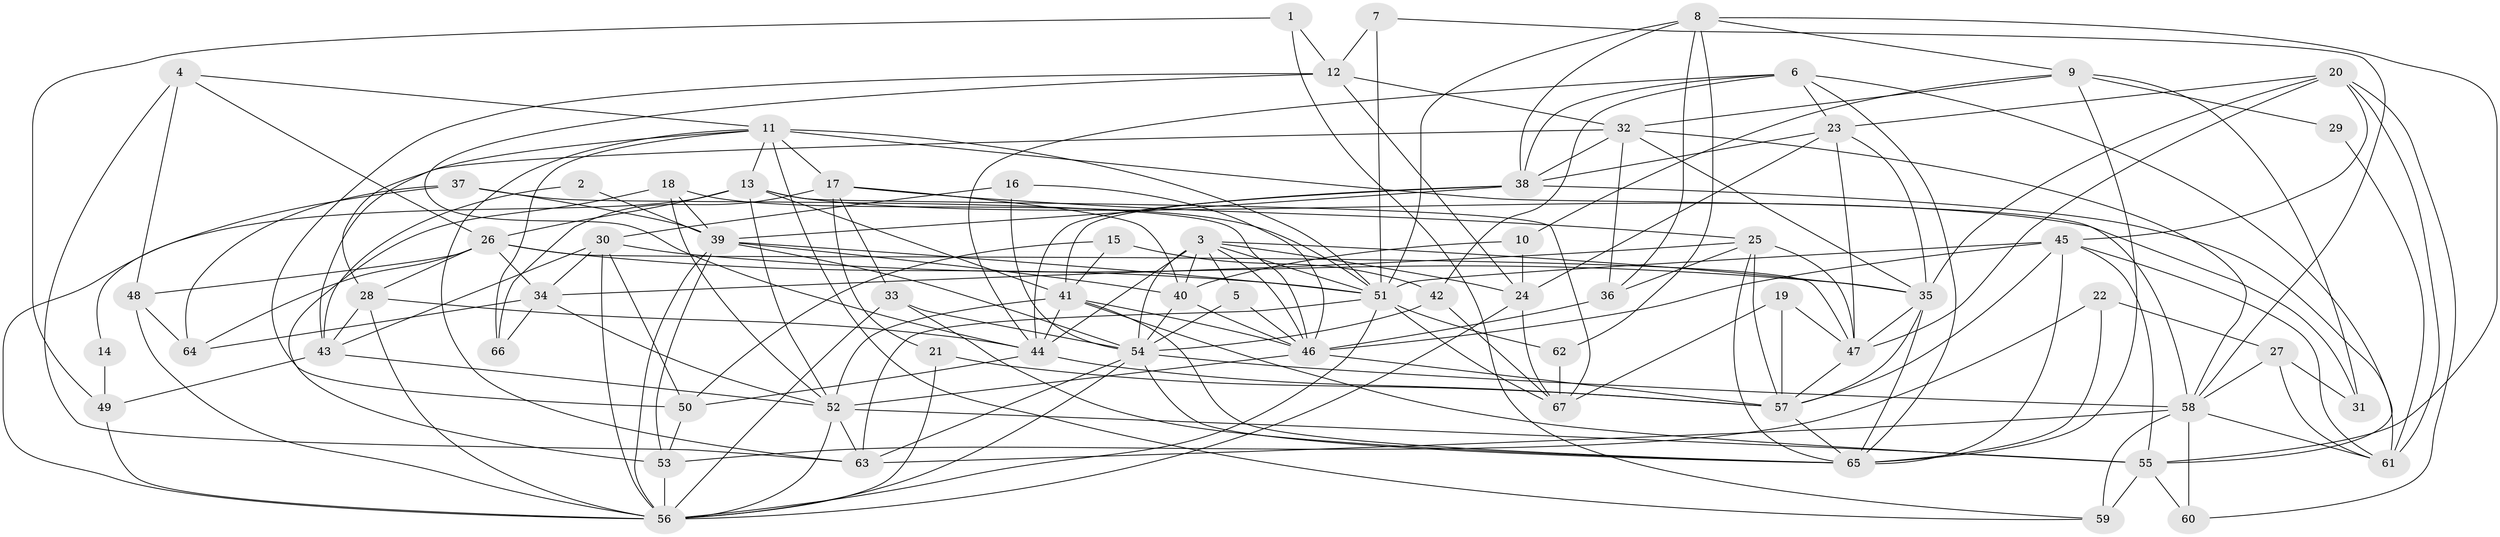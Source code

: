 // original degree distribution, {3: 0.3208955223880597, 5: 0.208955223880597, 4: 0.23134328358208955, 6: 0.04477611940298507, 2: 0.11940298507462686, 7: 0.05223880597014925, 9: 0.014925373134328358, 8: 0.007462686567164179}
// Generated by graph-tools (version 1.1) at 2025/26/03/09/25 03:26:22]
// undirected, 67 vertices, 192 edges
graph export_dot {
graph [start="1"]
  node [color=gray90,style=filled];
  1;
  2;
  3;
  4;
  5;
  6;
  7;
  8;
  9;
  10;
  11;
  12;
  13;
  14;
  15;
  16;
  17;
  18;
  19;
  20;
  21;
  22;
  23;
  24;
  25;
  26;
  27;
  28;
  29;
  30;
  31;
  32;
  33;
  34;
  35;
  36;
  37;
  38;
  39;
  40;
  41;
  42;
  43;
  44;
  45;
  46;
  47;
  48;
  49;
  50;
  51;
  52;
  53;
  54;
  55;
  56;
  57;
  58;
  59;
  60;
  61;
  62;
  63;
  64;
  65;
  66;
  67;
  1 -- 12 [weight=1.0];
  1 -- 49 [weight=1.0];
  1 -- 59 [weight=1.0];
  2 -- 39 [weight=1.0];
  2 -- 43 [weight=1.0];
  3 -- 5 [weight=1.0];
  3 -- 24 [weight=1.0];
  3 -- 35 [weight=1.0];
  3 -- 40 [weight=1.0];
  3 -- 44 [weight=1.0];
  3 -- 46 [weight=1.0];
  3 -- 51 [weight=1.0];
  3 -- 54 [weight=1.0];
  4 -- 11 [weight=1.0];
  4 -- 26 [weight=1.0];
  4 -- 48 [weight=1.0];
  4 -- 63 [weight=1.0];
  5 -- 46 [weight=1.0];
  5 -- 54 [weight=1.0];
  6 -- 23 [weight=1.0];
  6 -- 38 [weight=1.0];
  6 -- 42 [weight=1.0];
  6 -- 44 [weight=1.0];
  6 -- 55 [weight=1.0];
  6 -- 65 [weight=1.0];
  7 -- 12 [weight=1.0];
  7 -- 51 [weight=1.0];
  7 -- 58 [weight=1.0];
  8 -- 9 [weight=1.0];
  8 -- 36 [weight=1.0];
  8 -- 38 [weight=1.0];
  8 -- 51 [weight=1.0];
  8 -- 55 [weight=1.0];
  8 -- 62 [weight=1.0];
  9 -- 10 [weight=1.0];
  9 -- 29 [weight=1.0];
  9 -- 31 [weight=1.0];
  9 -- 32 [weight=1.0];
  9 -- 65 [weight=1.0];
  10 -- 24 [weight=1.0];
  10 -- 40 [weight=2.0];
  11 -- 13 [weight=1.0];
  11 -- 17 [weight=2.0];
  11 -- 28 [weight=1.0];
  11 -- 51 [weight=1.0];
  11 -- 58 [weight=1.0];
  11 -- 59 [weight=1.0];
  11 -- 63 [weight=1.0];
  11 -- 66 [weight=1.0];
  12 -- 24 [weight=1.0];
  12 -- 32 [weight=1.0];
  12 -- 44 [weight=1.0];
  12 -- 50 [weight=1.0];
  13 -- 14 [weight=1.0];
  13 -- 26 [weight=1.0];
  13 -- 31 [weight=1.0];
  13 -- 41 [weight=1.0];
  13 -- 52 [weight=1.0];
  13 -- 67 [weight=1.0];
  14 -- 49 [weight=2.0];
  15 -- 41 [weight=1.0];
  15 -- 42 [weight=1.0];
  15 -- 50 [weight=1.0];
  16 -- 30 [weight=1.0];
  16 -- 46 [weight=1.0];
  16 -- 54 [weight=1.0];
  17 -- 21 [weight=1.0];
  17 -- 25 [weight=1.0];
  17 -- 33 [weight=1.0];
  17 -- 40 [weight=1.0];
  17 -- 66 [weight=1.0];
  18 -- 39 [weight=1.0];
  18 -- 51 [weight=1.0];
  18 -- 52 [weight=1.0];
  18 -- 53 [weight=1.0];
  19 -- 47 [weight=1.0];
  19 -- 57 [weight=1.0];
  19 -- 67 [weight=1.0];
  20 -- 23 [weight=1.0];
  20 -- 35 [weight=1.0];
  20 -- 45 [weight=1.0];
  20 -- 47 [weight=1.0];
  20 -- 60 [weight=1.0];
  20 -- 61 [weight=1.0];
  21 -- 56 [weight=1.0];
  21 -- 57 [weight=1.0];
  22 -- 27 [weight=1.0];
  22 -- 53 [weight=1.0];
  22 -- 65 [weight=1.0];
  23 -- 24 [weight=1.0];
  23 -- 35 [weight=1.0];
  23 -- 38 [weight=1.0];
  23 -- 47 [weight=1.0];
  24 -- 56 [weight=1.0];
  24 -- 67 [weight=1.0];
  25 -- 34 [weight=1.0];
  25 -- 36 [weight=1.0];
  25 -- 47 [weight=1.0];
  25 -- 57 [weight=1.0];
  25 -- 65 [weight=1.0];
  26 -- 28 [weight=1.0];
  26 -- 34 [weight=1.0];
  26 -- 47 [weight=1.0];
  26 -- 48 [weight=1.0];
  26 -- 51 [weight=1.0];
  26 -- 64 [weight=1.0];
  27 -- 31 [weight=1.0];
  27 -- 58 [weight=1.0];
  27 -- 61 [weight=1.0];
  28 -- 43 [weight=1.0];
  28 -- 44 [weight=1.0];
  28 -- 56 [weight=1.0];
  29 -- 61 [weight=1.0];
  30 -- 34 [weight=1.0];
  30 -- 35 [weight=1.0];
  30 -- 43 [weight=1.0];
  30 -- 50 [weight=1.0];
  30 -- 56 [weight=1.0];
  32 -- 35 [weight=1.0];
  32 -- 36 [weight=1.0];
  32 -- 38 [weight=1.0];
  32 -- 43 [weight=1.0];
  32 -- 58 [weight=1.0];
  33 -- 54 [weight=1.0];
  33 -- 56 [weight=1.0];
  33 -- 65 [weight=1.0];
  34 -- 52 [weight=1.0];
  34 -- 64 [weight=1.0];
  34 -- 66 [weight=1.0];
  35 -- 47 [weight=1.0];
  35 -- 57 [weight=1.0];
  35 -- 65 [weight=1.0];
  36 -- 46 [weight=2.0];
  37 -- 39 [weight=1.0];
  37 -- 46 [weight=1.0];
  37 -- 56 [weight=1.0];
  37 -- 64 [weight=1.0];
  38 -- 39 [weight=1.0];
  38 -- 41 [weight=1.0];
  38 -- 44 [weight=1.0];
  38 -- 61 [weight=1.0];
  39 -- 40 [weight=1.0];
  39 -- 51 [weight=1.0];
  39 -- 53 [weight=1.0];
  39 -- 54 [weight=1.0];
  39 -- 56 [weight=1.0];
  40 -- 46 [weight=1.0];
  40 -- 54 [weight=1.0];
  41 -- 44 [weight=1.0];
  41 -- 46 [weight=1.0];
  41 -- 52 [weight=1.0];
  41 -- 55 [weight=1.0];
  41 -- 65 [weight=1.0];
  42 -- 54 [weight=1.0];
  42 -- 67 [weight=1.0];
  43 -- 49 [weight=1.0];
  43 -- 52 [weight=1.0];
  44 -- 50 [weight=1.0];
  44 -- 57 [weight=1.0];
  45 -- 46 [weight=1.0];
  45 -- 51 [weight=1.0];
  45 -- 55 [weight=1.0];
  45 -- 57 [weight=1.0];
  45 -- 61 [weight=1.0];
  45 -- 65 [weight=1.0];
  46 -- 52 [weight=1.0];
  46 -- 57 [weight=1.0];
  47 -- 57 [weight=1.0];
  48 -- 56 [weight=1.0];
  48 -- 64 [weight=1.0];
  49 -- 56 [weight=1.0];
  50 -- 53 [weight=1.0];
  51 -- 56 [weight=1.0];
  51 -- 62 [weight=1.0];
  51 -- 63 [weight=1.0];
  51 -- 67 [weight=1.0];
  52 -- 55 [weight=1.0];
  52 -- 56 [weight=1.0];
  52 -- 63 [weight=2.0];
  53 -- 56 [weight=1.0];
  54 -- 56 [weight=1.0];
  54 -- 58 [weight=1.0];
  54 -- 63 [weight=1.0];
  54 -- 65 [weight=1.0];
  55 -- 59 [weight=1.0];
  55 -- 60 [weight=1.0];
  57 -- 65 [weight=1.0];
  58 -- 59 [weight=2.0];
  58 -- 60 [weight=1.0];
  58 -- 61 [weight=1.0];
  58 -- 63 [weight=1.0];
  62 -- 67 [weight=2.0];
}
